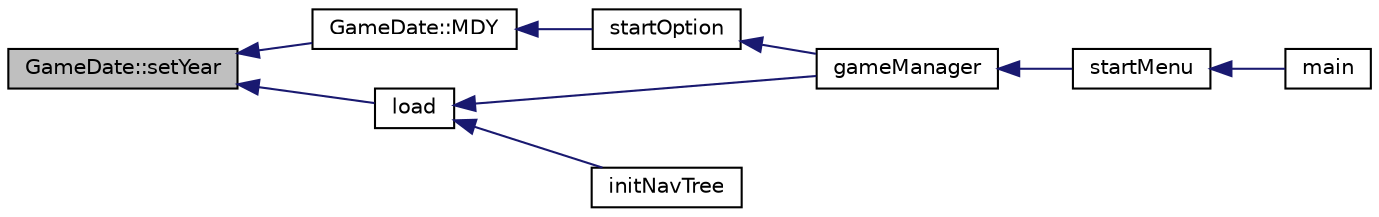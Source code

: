 digraph "GameDate::setYear"
{
  edge [fontname="Helvetica",fontsize="10",labelfontname="Helvetica",labelfontsize="10"];
  node [fontname="Helvetica",fontsize="10",shape=record];
  rankdir="LR";
  Node1 [label="GameDate::setYear",height=0.2,width=0.4,color="black", fillcolor="grey75", style="filled", fontcolor="black"];
  Node1 -> Node2 [dir="back",color="midnightblue",fontsize="10",style="solid"];
  Node2 [label="GameDate::MDY",height=0.2,width=0.4,color="black", fillcolor="white", style="filled",URL="$class_game_date.html#a46f2fcc90a57600fd45b783d9f8cd0c3"];
  Node2 -> Node3 [dir="back",color="midnightblue",fontsize="10",style="solid"];
  Node3 [label="startOption",height=0.2,width=0.4,color="black", fillcolor="white", style="filled",URL="$main_8cpp.html#a9421d775ae363a991198f68d5dbf7b19"];
  Node3 -> Node4 [dir="back",color="midnightblue",fontsize="10",style="solid"];
  Node4 [label="gameManager",height=0.2,width=0.4,color="black", fillcolor="white", style="filled",URL="$main_8cpp.html#a1fa62b46e875fff4cb5f5ea66f93a671"];
  Node4 -> Node5 [dir="back",color="midnightblue",fontsize="10",style="solid"];
  Node5 [label="startMenu",height=0.2,width=0.4,color="black", fillcolor="white", style="filled",URL="$main_8cpp.html#adb4b7104b34632fd046d9a534eced233"];
  Node5 -> Node6 [dir="back",color="midnightblue",fontsize="10",style="solid"];
  Node6 [label="main",height=0.2,width=0.4,color="black", fillcolor="white", style="filled",URL="$main_8cpp.html#ae66f6b31b5ad750f1fe042a706a4e3d4"];
  Node1 -> Node7 [dir="back",color="midnightblue",fontsize="10",style="solid"];
  Node7 [label="load",height=0.2,width=0.4,color="black", fillcolor="white", style="filled",URL="$main_8cpp.html#af3dc1f4eaeaabc4cb2741c991bc47f3d"];
  Node7 -> Node8 [dir="back",color="midnightblue",fontsize="10",style="solid"];
  Node8 [label="initNavTree",height=0.2,width=0.4,color="black", fillcolor="white", style="filled",URL="$navtree_8js.html#aa7b3067e7ef0044572ba86240b1e58ce"];
  Node7 -> Node4 [dir="back",color="midnightblue",fontsize="10",style="solid"];
}
